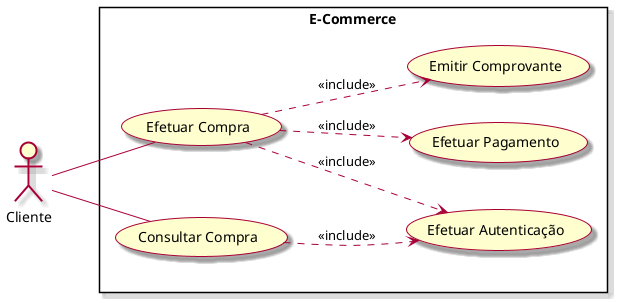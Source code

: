 @startuml

left to right direction
skin rose

!$objActor = "actor"
!$objRect = "rectangle"
!$useCase = "usecase"

!$listCasoUso = ["Efetuar Compra", "Emitir Comprovante", "Efetuar Pagamento", "Efetuar Autenticação", "Consultar Compra"]
!$listCasoUsoAlias = ["efetuarCompra", "emitirComprovante", "efetuarPagamento", "efetuarAutenticação", "consultarCompra"]


!$i = 0

!procedure $criarCasoDeUso($i,$listCasoUso, $listCasoUsoAlias)
  $objRect "E-Commerce" {
  !while ($i < %size($listCasoUso))
    $useCase "$listCasoUso[$i]" as $listCasoUsoAlias[$i]
    !$i = $i + 1
  !endwhile
  }
!endprocedure

$objActor "Cliente" as cliente

$criarCasoDeUso($i, $listCasoUso, $listCasoUsoAlias)


''=========================  RELACOES  ==================================
cliente -- efetuarCompra
efetuarCompra ..> emitirComprovante : <<include>>
consultarCompra -r[hidden]- efetuarCompra : \n
emitirComprovante -r[hidden]- efetuarPagamento 
efetuarCompra ..> efetuarPagamento : <<include>> 
consultarCompra ..> efetuarAutenticação : <<include>> 
efetuarCompra ..> efetuarAutenticação : <<include>> 
cliente -- consultarCompra


@enduml
